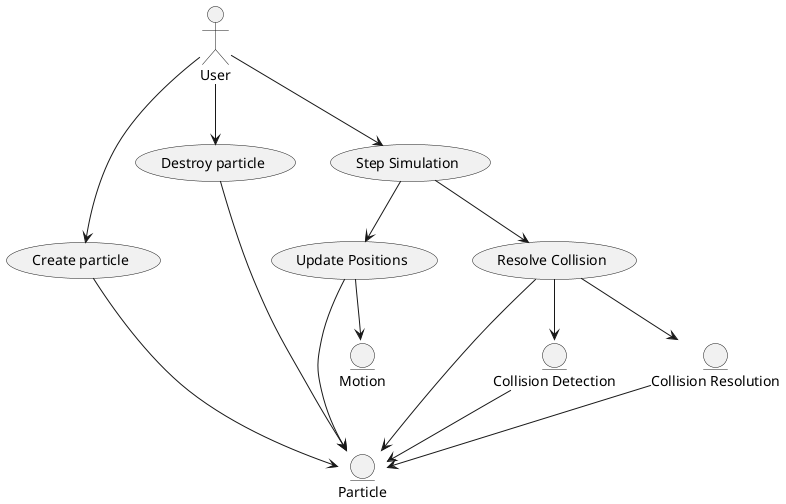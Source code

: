@startuml UseCases

actor User
usecase "Create particle" as UC_CreateParticle
usecase "Destroy particle" as UC_DestroyParticle
usecase "Step Simulation" as UC_Step
usecase "Update Positions" as UC_Motion
usecase "Resolve Collision" as UC_Collision
entity "Particle" as E_Particle
entity "Motion" as E_Motion
entity "Collision Detection" as E_Detection
entity "Collision Resolution" as E_Resolution

User --> UC_CreateParticle
User --> UC_DestroyParticle
User --> UC_Step

UC_CreateParticle --> E_Particle
UC_DestroyParticle --> E_Particle

UC_Step --> UC_Motion
UC_Step --> UC_Collision

UC_Motion --> E_Motion
UC_Motion --> E_Particle

UC_Collision --> E_Detection
UC_Collision --> E_Resolution
UC_Collision --> E_Particle

E_Detection --> E_Particle

E_Resolution --> E_Particle

@enduml
